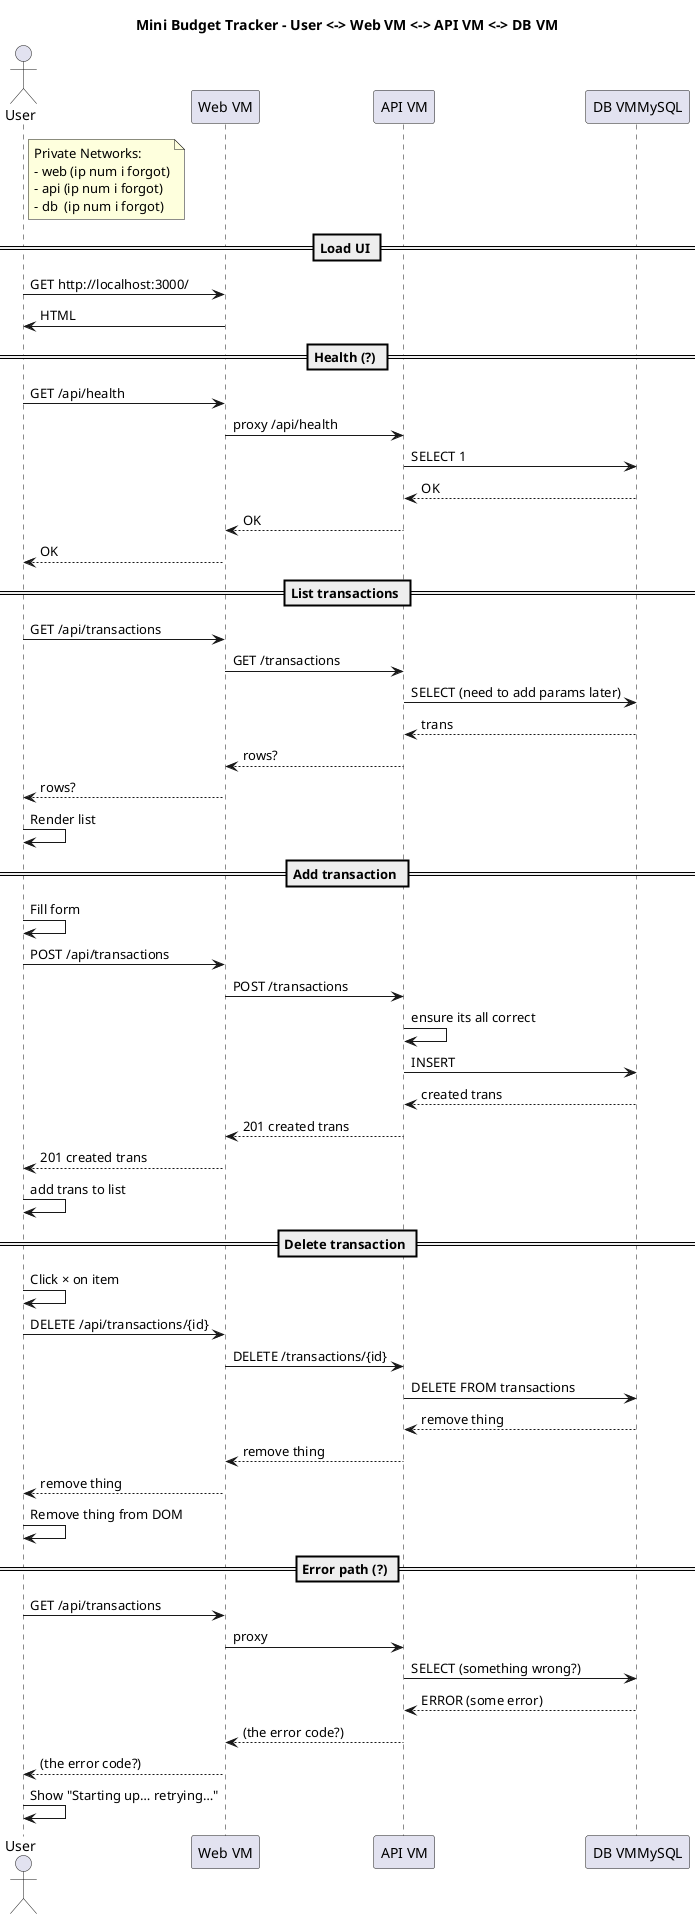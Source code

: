 @startuml
title Mini Budget Tracker - User <-> Web VM <-> API VM <-> DB VM

actor User as U
participant "Web VM" as W
participant "API VM" as A
participant "DB VMMySQL" as D

note right of U
Private Networks:
- web (ip num i forgot)
- api (ip num i forgot)
- db  (ip num i forgot)
end note


== Load UI ==
U -> W: GET http://localhost:3000/
U <- W: HTML

== Health (?) ==
U -> W: GET /api/health
W -> A: proxy /api/health
A -> D: SELECT 1
D --> A: OK
A --> W: OK
W --> U: OK

== List transactions ==
U -> W: GET /api/transactions
W -> A: GET /transactions
A -> D: SELECT (need to add params later)
D --> A: trans
A --> W: rows?
W --> U: rows?
U -> U: Render list

== Add transaction ==
U -> U: Fill form
U -> W: POST /api/transactions
W -> A: POST /transactions
A -> A: ensure its all correct
A -> D: INSERT 
D --> A: created trans
A --> W: 201 created trans
W --> U: 201 created trans
U -> U: add trans to list

== Delete transaction ==
U -> U: Click × on item
U -> W: DELETE /api/transactions/{id}
W -> A: DELETE /transactions/{id}
A -> D: DELETE FROM transactions
D --> A: remove thing
A --> W: remove thing
W --> U: remove thing
U -> U: Remove thing from DOM

== Error path (?) ==
U -> W: GET /api/transactions
W -> A: proxy
A -> D: SELECT (something wrong?)
D --> A: ERROR (some error)
A --> W: (the error code?)
W --> U: (the error code?)
U -> U: Show "Starting up… retrying…"

@enduml
